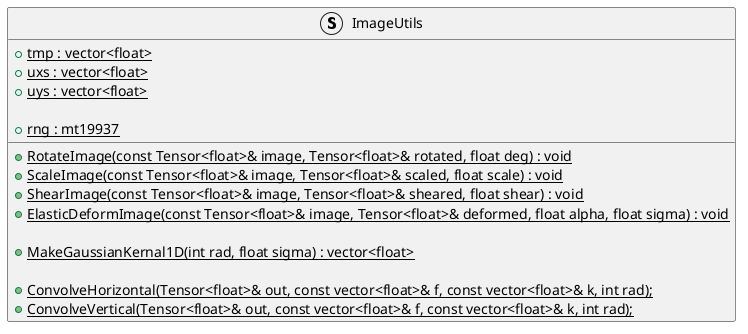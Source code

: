 @startuml ImageUtils
struct ImageUtils {
    {static} + tmp : vector<float>
    {static} + uxs : vector<float>
    {static} + uys : vector<float>

    {static} + rng : mt19937

    {static} + RotateImage(const Tensor<float>& image, Tensor<float>& rotated, float deg) : void
    {static} + ScaleImage(const Tensor<float>& image, Tensor<float>& scaled, float scale) : void
    {static} + ShearImage(const Tensor<float>& image, Tensor<float>& sheared, float shear) : void
    {static} + ElasticDeformImage(const Tensor<float>& image, Tensor<float>& deformed, float alpha, float sigma) : void

    {static} + MakeGaussianKernal1D(int rad, float sigma) : vector<float>

    {static} + ConvolveHorizontal(Tensor<float>& out, const vector<float>& f, const vector<float>& k, int rad);
    {static} + ConvolveVertical(Tensor<float>& out, const vector<float>& f, const vector<float>& k, int rad);
}
@enduml
